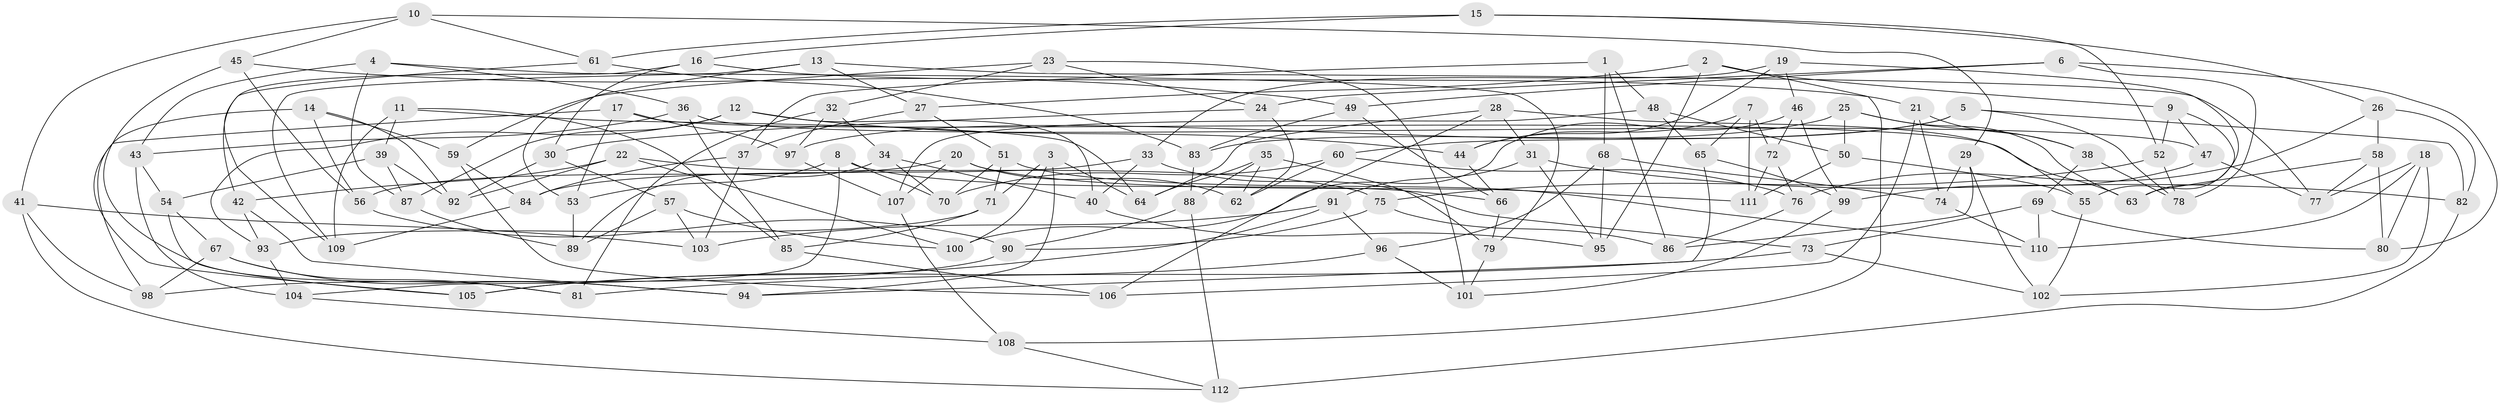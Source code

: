 // Generated by graph-tools (version 1.1) at 2025/56/03/09/25 04:56:18]
// undirected, 112 vertices, 224 edges
graph export_dot {
graph [start="1"]
  node [color=gray90,style=filled];
  1;
  2;
  3;
  4;
  5;
  6;
  7;
  8;
  9;
  10;
  11;
  12;
  13;
  14;
  15;
  16;
  17;
  18;
  19;
  20;
  21;
  22;
  23;
  24;
  25;
  26;
  27;
  28;
  29;
  30;
  31;
  32;
  33;
  34;
  35;
  36;
  37;
  38;
  39;
  40;
  41;
  42;
  43;
  44;
  45;
  46;
  47;
  48;
  49;
  50;
  51;
  52;
  53;
  54;
  55;
  56;
  57;
  58;
  59;
  60;
  61;
  62;
  63;
  64;
  65;
  66;
  67;
  68;
  69;
  70;
  71;
  72;
  73;
  74;
  75;
  76;
  77;
  78;
  79;
  80;
  81;
  82;
  83;
  84;
  85;
  86;
  87;
  88;
  89;
  90;
  91;
  92;
  93;
  94;
  95;
  96;
  97;
  98;
  99;
  100;
  101;
  102;
  103;
  104;
  105;
  106;
  107;
  108;
  109;
  110;
  111;
  112;
  1 -- 37;
  1 -- 68;
  1 -- 86;
  1 -- 48;
  2 -- 9;
  2 -- 95;
  2 -- 108;
  2 -- 27;
  3 -- 100;
  3 -- 64;
  3 -- 94;
  3 -- 71;
  4 -- 79;
  4 -- 43;
  4 -- 87;
  4 -- 36;
  5 -- 60;
  5 -- 78;
  5 -- 83;
  5 -- 82;
  6 -- 24;
  6 -- 49;
  6 -- 78;
  6 -- 80;
  7 -- 72;
  7 -- 44;
  7 -- 65;
  7 -- 111;
  8 -- 66;
  8 -- 53;
  8 -- 70;
  8 -- 104;
  9 -- 63;
  9 -- 47;
  9 -- 52;
  10 -- 45;
  10 -- 41;
  10 -- 61;
  10 -- 29;
  11 -- 85;
  11 -- 109;
  11 -- 64;
  11 -- 39;
  12 -- 44;
  12 -- 93;
  12 -- 40;
  12 -- 87;
  13 -- 27;
  13 -- 109;
  13 -- 77;
  13 -- 53;
  14 -- 92;
  14 -- 105;
  14 -- 56;
  14 -- 59;
  15 -- 26;
  15 -- 16;
  15 -- 52;
  15 -- 61;
  16 -- 30;
  16 -- 42;
  16 -- 21;
  17 -- 97;
  17 -- 98;
  17 -- 53;
  17 -- 63;
  18 -- 77;
  18 -- 80;
  18 -- 110;
  18 -- 102;
  19 -- 46;
  19 -- 55;
  19 -- 44;
  19 -- 33;
  20 -- 62;
  20 -- 107;
  20 -- 111;
  20 -- 56;
  21 -- 74;
  21 -- 106;
  21 -- 38;
  22 -- 42;
  22 -- 100;
  22 -- 75;
  22 -- 92;
  23 -- 59;
  23 -- 101;
  23 -- 32;
  23 -- 24;
  24 -- 62;
  24 -- 30;
  25 -- 97;
  25 -- 38;
  25 -- 63;
  25 -- 50;
  26 -- 82;
  26 -- 76;
  26 -- 58;
  27 -- 37;
  27 -- 51;
  28 -- 31;
  28 -- 64;
  28 -- 55;
  28 -- 106;
  29 -- 102;
  29 -- 74;
  29 -- 86;
  30 -- 57;
  30 -- 92;
  31 -- 82;
  31 -- 91;
  31 -- 95;
  32 -- 97;
  32 -- 81;
  32 -- 34;
  33 -- 84;
  33 -- 73;
  33 -- 40;
  34 -- 40;
  34 -- 89;
  34 -- 70;
  35 -- 79;
  35 -- 62;
  35 -- 88;
  35 -- 64;
  36 -- 47;
  36 -- 43;
  36 -- 85;
  37 -- 84;
  37 -- 103;
  38 -- 78;
  38 -- 69;
  39 -- 54;
  39 -- 92;
  39 -- 87;
  40 -- 95;
  41 -- 98;
  41 -- 103;
  41 -- 112;
  42 -- 93;
  42 -- 94;
  43 -- 104;
  43 -- 54;
  44 -- 66;
  45 -- 56;
  45 -- 81;
  45 -- 49;
  46 -- 100;
  46 -- 72;
  46 -- 99;
  47 -- 77;
  47 -- 99;
  48 -- 50;
  48 -- 65;
  48 -- 107;
  49 -- 66;
  49 -- 83;
  50 -- 55;
  50 -- 111;
  51 -- 70;
  51 -- 71;
  51 -- 110;
  52 -- 75;
  52 -- 78;
  53 -- 89;
  54 -- 67;
  54 -- 105;
  55 -- 102;
  56 -- 90;
  57 -- 100;
  57 -- 89;
  57 -- 103;
  58 -- 63;
  58 -- 77;
  58 -- 80;
  59 -- 106;
  59 -- 84;
  60 -- 70;
  60 -- 62;
  60 -- 76;
  61 -- 109;
  61 -- 83;
  65 -- 99;
  65 -- 94;
  66 -- 79;
  67 -- 81;
  67 -- 94;
  67 -- 98;
  68 -- 74;
  68 -- 95;
  68 -- 96;
  69 -- 80;
  69 -- 73;
  69 -- 110;
  71 -- 93;
  71 -- 85;
  72 -- 111;
  72 -- 76;
  73 -- 102;
  73 -- 81;
  74 -- 110;
  75 -- 86;
  75 -- 90;
  76 -- 86;
  79 -- 101;
  82 -- 112;
  83 -- 88;
  84 -- 109;
  85 -- 106;
  87 -- 89;
  88 -- 90;
  88 -- 112;
  90 -- 98;
  91 -- 103;
  91 -- 96;
  91 -- 105;
  93 -- 104;
  96 -- 105;
  96 -- 101;
  97 -- 107;
  99 -- 101;
  104 -- 108;
  107 -- 108;
  108 -- 112;
}
